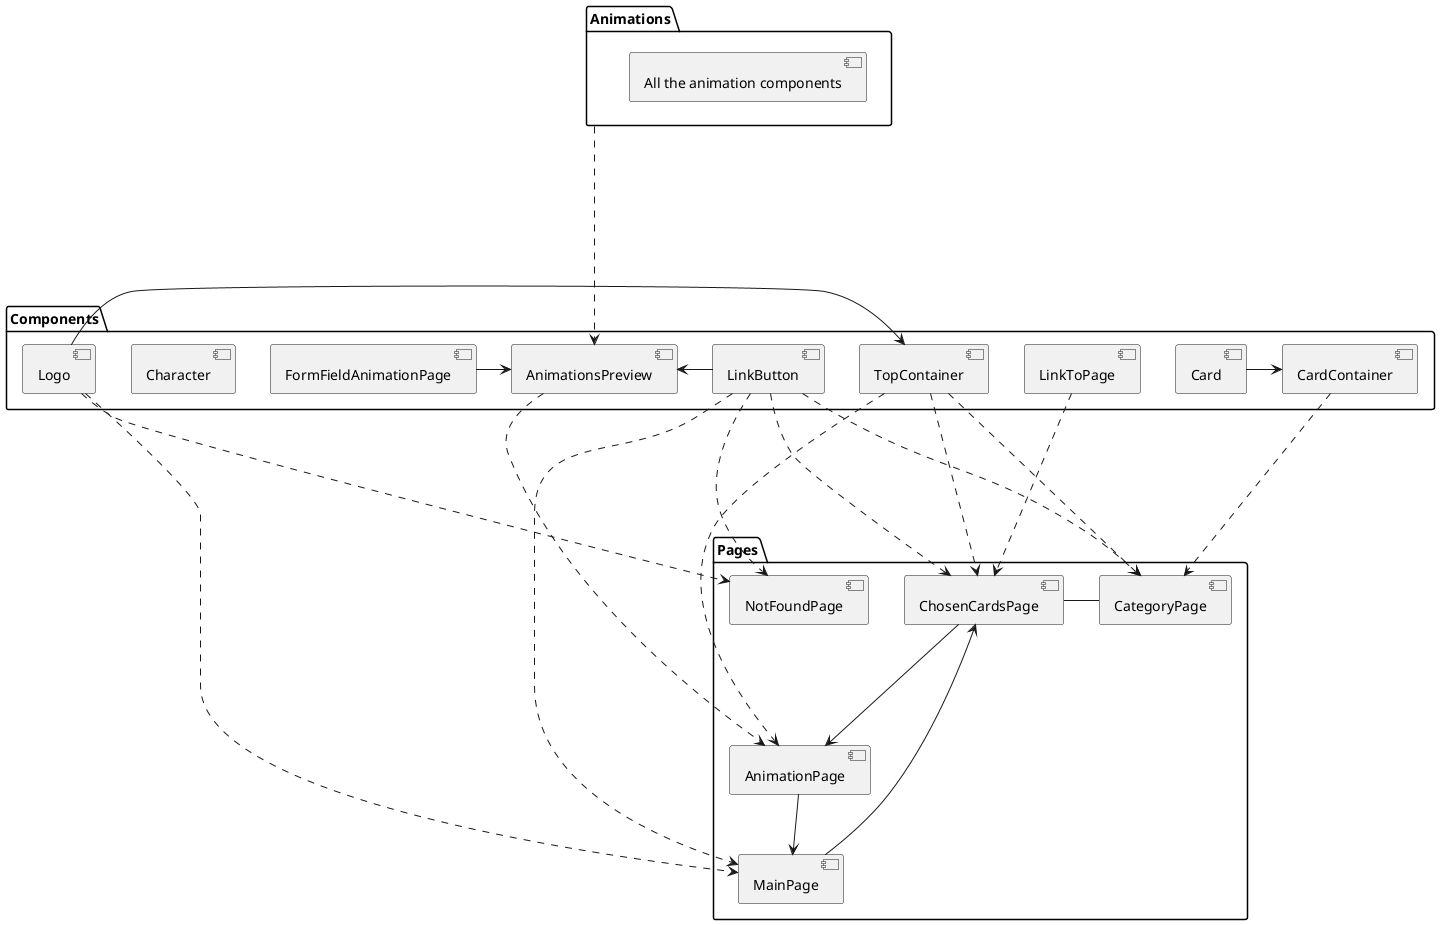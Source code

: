 @startuml generealComponentDiagram

folder "Pages" {
component MainPage
component CategoryPage
component ChosenCardsPage
component AnimationPage
component NotFoundPage

MainPage --> ChosenCardsPage 
CategoryPage - ChosenCardsPage
ChosenCardsPage ---> AnimationPage
AnimationPage --> MainPage
}

folder "Components"{
component AnimationsPreview
component Card
component CardContainer
component Character 
component FormFieldAnimationPage 
component LinkButton 
component LinkToPage
component Logo
component TopContainer

AnimationsPreview ..> AnimationPage
Card –> CardContainer
CardContainer ..> CategoryPage
FormFieldAnimationPage -> AnimationsPreview
LinkButton ..> CategoryPage
LinkButton ..> ChosenCardsPage
LinkButton ..> MainPage
LinkButton ..> NotFoundPage
LinkButton -> AnimationsPreview
LinkToPage ..> ChosenCardsPage
Logo -> TopContainer
Logo ...> MainPage
Logo ...> NotFoundPage
TopContainer ....> CategoryPage
TopContainer ....> ChosenCardsPage
TopContainer .....> AnimationPage
}

folder Animations {
    component [All the animation components]
   
   Animations .....> AnimationsPreview
    
}

@enduml